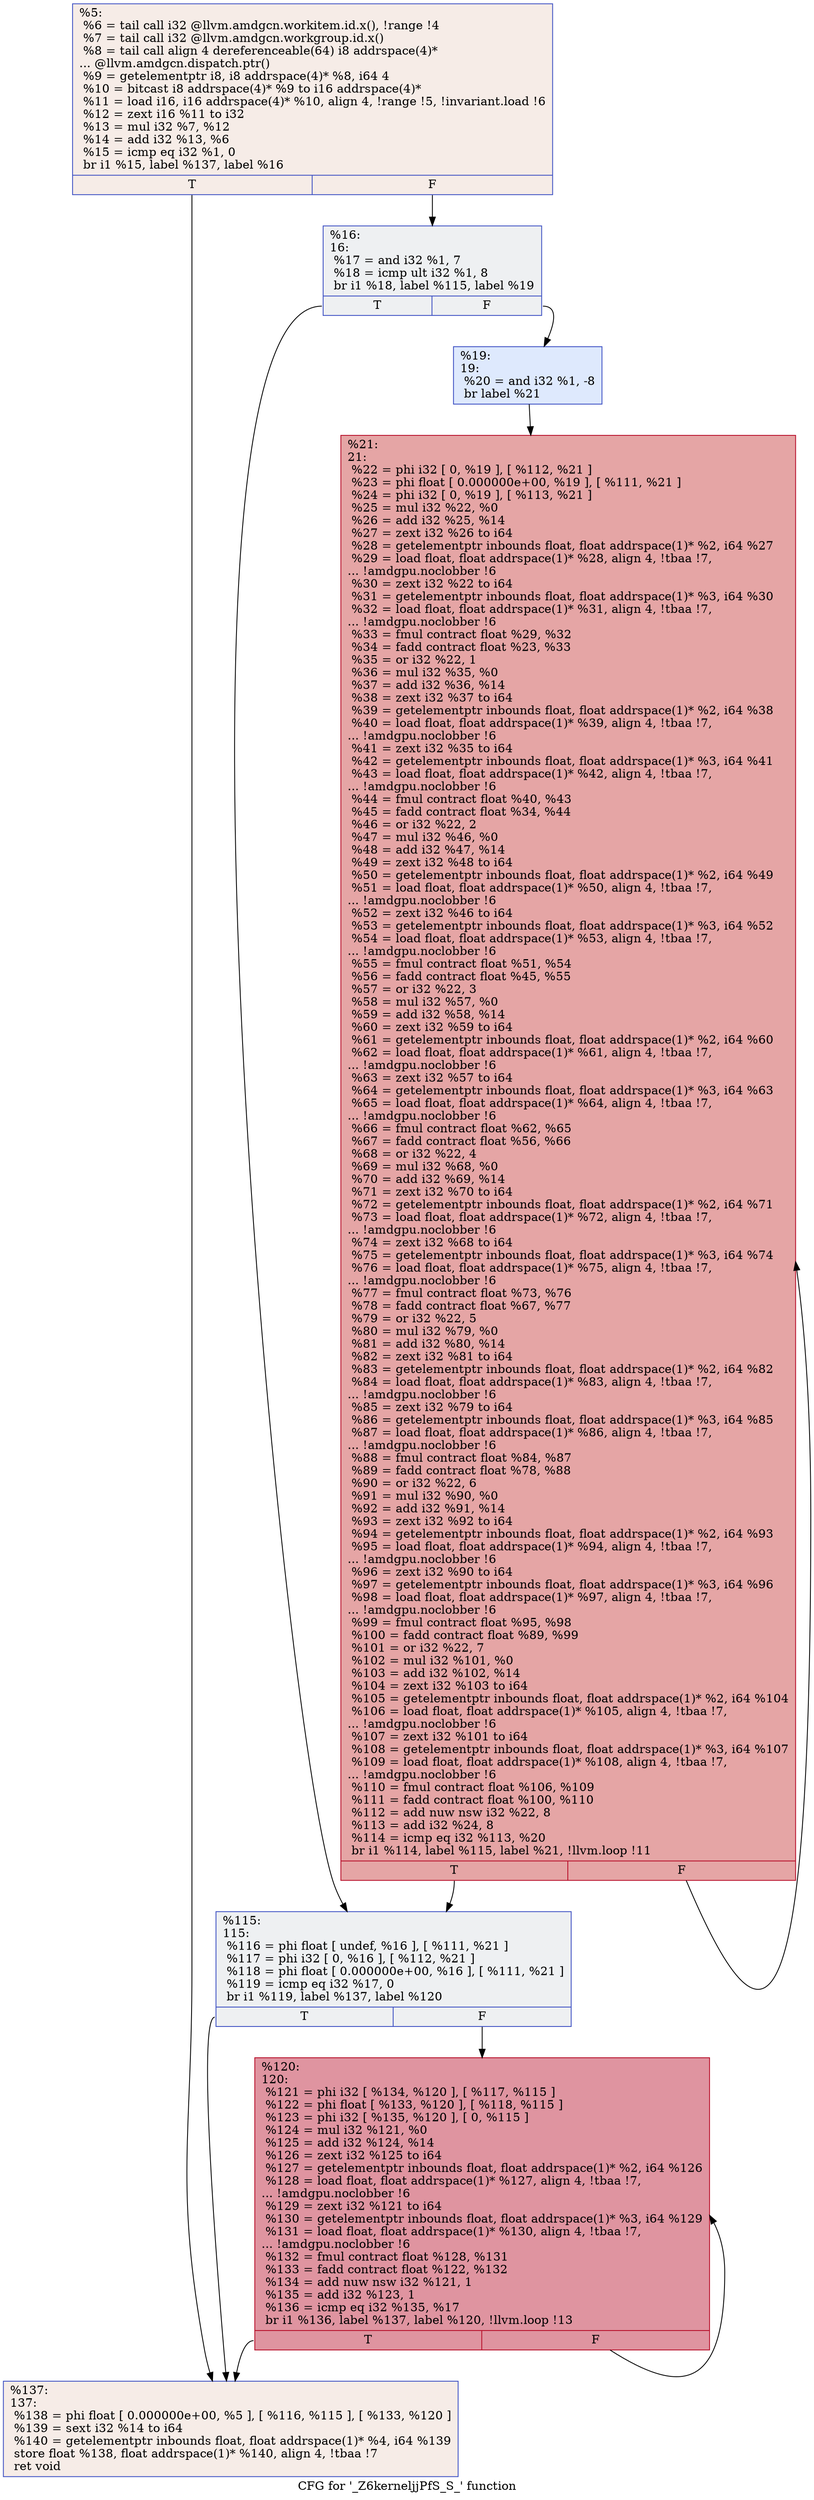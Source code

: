 digraph "CFG for '_Z6kerneljjPfS_S_' function" {
	label="CFG for '_Z6kerneljjPfS_S_' function";

	Node0x4dcb700 [shape=record,color="#3d50c3ff", style=filled, fillcolor="#ead5c970",label="{%5:\l  %6 = tail call i32 @llvm.amdgcn.workitem.id.x(), !range !4\l  %7 = tail call i32 @llvm.amdgcn.workgroup.id.x()\l  %8 = tail call align 4 dereferenceable(64) i8 addrspace(4)*\l... @llvm.amdgcn.dispatch.ptr()\l  %9 = getelementptr i8, i8 addrspace(4)* %8, i64 4\l  %10 = bitcast i8 addrspace(4)* %9 to i16 addrspace(4)*\l  %11 = load i16, i16 addrspace(4)* %10, align 4, !range !5, !invariant.load !6\l  %12 = zext i16 %11 to i32\l  %13 = mul i32 %7, %12\l  %14 = add i32 %13, %6\l  %15 = icmp eq i32 %1, 0\l  br i1 %15, label %137, label %16\l|{<s0>T|<s1>F}}"];
	Node0x4dcb700:s0 -> Node0x4dcd5d0;
	Node0x4dcb700:s1 -> Node0x4dcd660;
	Node0x4dcd660 [shape=record,color="#3d50c3ff", style=filled, fillcolor="#d9dce170",label="{%16:\l16:                                               \l  %17 = and i32 %1, 7\l  %18 = icmp ult i32 %1, 8\l  br i1 %18, label %115, label %19\l|{<s0>T|<s1>F}}"];
	Node0x4dcd660:s0 -> Node0x4dcd9d0;
	Node0x4dcd660:s1 -> Node0x4dcda20;
	Node0x4dcda20 [shape=record,color="#3d50c3ff", style=filled, fillcolor="#b5cdfa70",label="{%19:\l19:                                               \l  %20 = and i32 %1, -8\l  br label %21\l}"];
	Node0x4dcda20 -> Node0x4dcdbf0;
	Node0x4dcdbf0 [shape=record,color="#b70d28ff", style=filled, fillcolor="#c5333470",label="{%21:\l21:                                               \l  %22 = phi i32 [ 0, %19 ], [ %112, %21 ]\l  %23 = phi float [ 0.000000e+00, %19 ], [ %111, %21 ]\l  %24 = phi i32 [ 0, %19 ], [ %113, %21 ]\l  %25 = mul i32 %22, %0\l  %26 = add i32 %25, %14\l  %27 = zext i32 %26 to i64\l  %28 = getelementptr inbounds float, float addrspace(1)* %2, i64 %27\l  %29 = load float, float addrspace(1)* %28, align 4, !tbaa !7,\l... !amdgpu.noclobber !6\l  %30 = zext i32 %22 to i64\l  %31 = getelementptr inbounds float, float addrspace(1)* %3, i64 %30\l  %32 = load float, float addrspace(1)* %31, align 4, !tbaa !7,\l... !amdgpu.noclobber !6\l  %33 = fmul contract float %29, %32\l  %34 = fadd contract float %23, %33\l  %35 = or i32 %22, 1\l  %36 = mul i32 %35, %0\l  %37 = add i32 %36, %14\l  %38 = zext i32 %37 to i64\l  %39 = getelementptr inbounds float, float addrspace(1)* %2, i64 %38\l  %40 = load float, float addrspace(1)* %39, align 4, !tbaa !7,\l... !amdgpu.noclobber !6\l  %41 = zext i32 %35 to i64\l  %42 = getelementptr inbounds float, float addrspace(1)* %3, i64 %41\l  %43 = load float, float addrspace(1)* %42, align 4, !tbaa !7,\l... !amdgpu.noclobber !6\l  %44 = fmul contract float %40, %43\l  %45 = fadd contract float %34, %44\l  %46 = or i32 %22, 2\l  %47 = mul i32 %46, %0\l  %48 = add i32 %47, %14\l  %49 = zext i32 %48 to i64\l  %50 = getelementptr inbounds float, float addrspace(1)* %2, i64 %49\l  %51 = load float, float addrspace(1)* %50, align 4, !tbaa !7,\l... !amdgpu.noclobber !6\l  %52 = zext i32 %46 to i64\l  %53 = getelementptr inbounds float, float addrspace(1)* %3, i64 %52\l  %54 = load float, float addrspace(1)* %53, align 4, !tbaa !7,\l... !amdgpu.noclobber !6\l  %55 = fmul contract float %51, %54\l  %56 = fadd contract float %45, %55\l  %57 = or i32 %22, 3\l  %58 = mul i32 %57, %0\l  %59 = add i32 %58, %14\l  %60 = zext i32 %59 to i64\l  %61 = getelementptr inbounds float, float addrspace(1)* %2, i64 %60\l  %62 = load float, float addrspace(1)* %61, align 4, !tbaa !7,\l... !amdgpu.noclobber !6\l  %63 = zext i32 %57 to i64\l  %64 = getelementptr inbounds float, float addrspace(1)* %3, i64 %63\l  %65 = load float, float addrspace(1)* %64, align 4, !tbaa !7,\l... !amdgpu.noclobber !6\l  %66 = fmul contract float %62, %65\l  %67 = fadd contract float %56, %66\l  %68 = or i32 %22, 4\l  %69 = mul i32 %68, %0\l  %70 = add i32 %69, %14\l  %71 = zext i32 %70 to i64\l  %72 = getelementptr inbounds float, float addrspace(1)* %2, i64 %71\l  %73 = load float, float addrspace(1)* %72, align 4, !tbaa !7,\l... !amdgpu.noclobber !6\l  %74 = zext i32 %68 to i64\l  %75 = getelementptr inbounds float, float addrspace(1)* %3, i64 %74\l  %76 = load float, float addrspace(1)* %75, align 4, !tbaa !7,\l... !amdgpu.noclobber !6\l  %77 = fmul contract float %73, %76\l  %78 = fadd contract float %67, %77\l  %79 = or i32 %22, 5\l  %80 = mul i32 %79, %0\l  %81 = add i32 %80, %14\l  %82 = zext i32 %81 to i64\l  %83 = getelementptr inbounds float, float addrspace(1)* %2, i64 %82\l  %84 = load float, float addrspace(1)* %83, align 4, !tbaa !7,\l... !amdgpu.noclobber !6\l  %85 = zext i32 %79 to i64\l  %86 = getelementptr inbounds float, float addrspace(1)* %3, i64 %85\l  %87 = load float, float addrspace(1)* %86, align 4, !tbaa !7,\l... !amdgpu.noclobber !6\l  %88 = fmul contract float %84, %87\l  %89 = fadd contract float %78, %88\l  %90 = or i32 %22, 6\l  %91 = mul i32 %90, %0\l  %92 = add i32 %91, %14\l  %93 = zext i32 %92 to i64\l  %94 = getelementptr inbounds float, float addrspace(1)* %2, i64 %93\l  %95 = load float, float addrspace(1)* %94, align 4, !tbaa !7,\l... !amdgpu.noclobber !6\l  %96 = zext i32 %90 to i64\l  %97 = getelementptr inbounds float, float addrspace(1)* %3, i64 %96\l  %98 = load float, float addrspace(1)* %97, align 4, !tbaa !7,\l... !amdgpu.noclobber !6\l  %99 = fmul contract float %95, %98\l  %100 = fadd contract float %89, %99\l  %101 = or i32 %22, 7\l  %102 = mul i32 %101, %0\l  %103 = add i32 %102, %14\l  %104 = zext i32 %103 to i64\l  %105 = getelementptr inbounds float, float addrspace(1)* %2, i64 %104\l  %106 = load float, float addrspace(1)* %105, align 4, !tbaa !7,\l... !amdgpu.noclobber !6\l  %107 = zext i32 %101 to i64\l  %108 = getelementptr inbounds float, float addrspace(1)* %3, i64 %107\l  %109 = load float, float addrspace(1)* %108, align 4, !tbaa !7,\l... !amdgpu.noclobber !6\l  %110 = fmul contract float %106, %109\l  %111 = fadd contract float %100, %110\l  %112 = add nuw nsw i32 %22, 8\l  %113 = add i32 %24, 8\l  %114 = icmp eq i32 %113, %20\l  br i1 %114, label %115, label %21, !llvm.loop !11\l|{<s0>T|<s1>F}}"];
	Node0x4dcdbf0:s0 -> Node0x4dcd9d0;
	Node0x4dcdbf0:s1 -> Node0x4dcdbf0;
	Node0x4dcd9d0 [shape=record,color="#3d50c3ff", style=filled, fillcolor="#d9dce170",label="{%115:\l115:                                              \l  %116 = phi float [ undef, %16 ], [ %111, %21 ]\l  %117 = phi i32 [ 0, %16 ], [ %112, %21 ]\l  %118 = phi float [ 0.000000e+00, %16 ], [ %111, %21 ]\l  %119 = icmp eq i32 %17, 0\l  br i1 %119, label %137, label %120\l|{<s0>T|<s1>F}}"];
	Node0x4dcd9d0:s0 -> Node0x4dcd5d0;
	Node0x4dcd9d0:s1 -> Node0x4dd37a0;
	Node0x4dd37a0 [shape=record,color="#b70d28ff", style=filled, fillcolor="#b70d2870",label="{%120:\l120:                                              \l  %121 = phi i32 [ %134, %120 ], [ %117, %115 ]\l  %122 = phi float [ %133, %120 ], [ %118, %115 ]\l  %123 = phi i32 [ %135, %120 ], [ 0, %115 ]\l  %124 = mul i32 %121, %0\l  %125 = add i32 %124, %14\l  %126 = zext i32 %125 to i64\l  %127 = getelementptr inbounds float, float addrspace(1)* %2, i64 %126\l  %128 = load float, float addrspace(1)* %127, align 4, !tbaa !7,\l... !amdgpu.noclobber !6\l  %129 = zext i32 %121 to i64\l  %130 = getelementptr inbounds float, float addrspace(1)* %3, i64 %129\l  %131 = load float, float addrspace(1)* %130, align 4, !tbaa !7,\l... !amdgpu.noclobber !6\l  %132 = fmul contract float %128, %131\l  %133 = fadd contract float %122, %132\l  %134 = add nuw nsw i32 %121, 1\l  %135 = add i32 %123, 1\l  %136 = icmp eq i32 %135, %17\l  br i1 %136, label %137, label %120, !llvm.loop !13\l|{<s0>T|<s1>F}}"];
	Node0x4dd37a0:s0 -> Node0x4dcd5d0;
	Node0x4dd37a0:s1 -> Node0x4dd37a0;
	Node0x4dcd5d0 [shape=record,color="#3d50c3ff", style=filled, fillcolor="#ead5c970",label="{%137:\l137:                                              \l  %138 = phi float [ 0.000000e+00, %5 ], [ %116, %115 ], [ %133, %120 ]\l  %139 = sext i32 %14 to i64\l  %140 = getelementptr inbounds float, float addrspace(1)* %4, i64 %139\l  store float %138, float addrspace(1)* %140, align 4, !tbaa !7\l  ret void\l}"];
}
